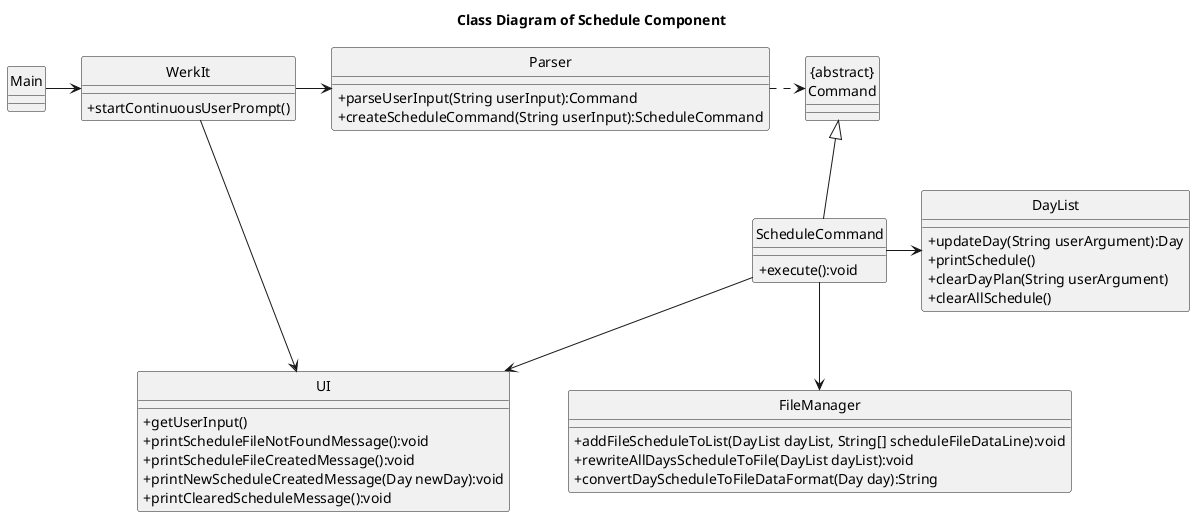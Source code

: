 @startuml
'https://plantuml.com/class-diagram'
hide circle

skinparam classAttributeIconSize 0
title Class Diagram of Schedule Component

Main -> WerkIt
WerkIt -> Parser
WerkIt -> UI
Parser .r.> "{abstract}\nCommand"
"{abstract}\nCommand" <|-- ScheduleCommand
ScheduleCommand --> UI
ScheduleCommand -d-> FileManager
ScheduleCommand -r-> DayList

class WerkIt {
+ startContinuousUserPrompt()
}

class Main {

}

class DayList {
+ updateDay(String userArgument):Day
+ printSchedule()
+ clearDayPlan(String userArgument)
+ clearAllSchedule()
}

class FileManager {
+ addFileScheduleToList(DayList dayList, String[] scheduleFileDataLine):void
+ rewriteAllDaysScheduleToFile(DayList dayList):void
+ convertDayScheduleToFileDataFormat(Day day):String
}

class "{abstract}\nCommand" {
}

class ScheduleCommand {
+ execute():void
}



class UI {
+ getUserInput()
+ printScheduleFileNotFoundMessage():void
+ printScheduleFileCreatedMessage():void
+ printNewScheduleCreatedMessage(Day newDay):void
+ printClearedScheduleMessage():void
}

class Parser {
+ parseUserInput(String userInput):Command
+ createScheduleCommand(String userInput):ScheduleCommand
}


@enduml